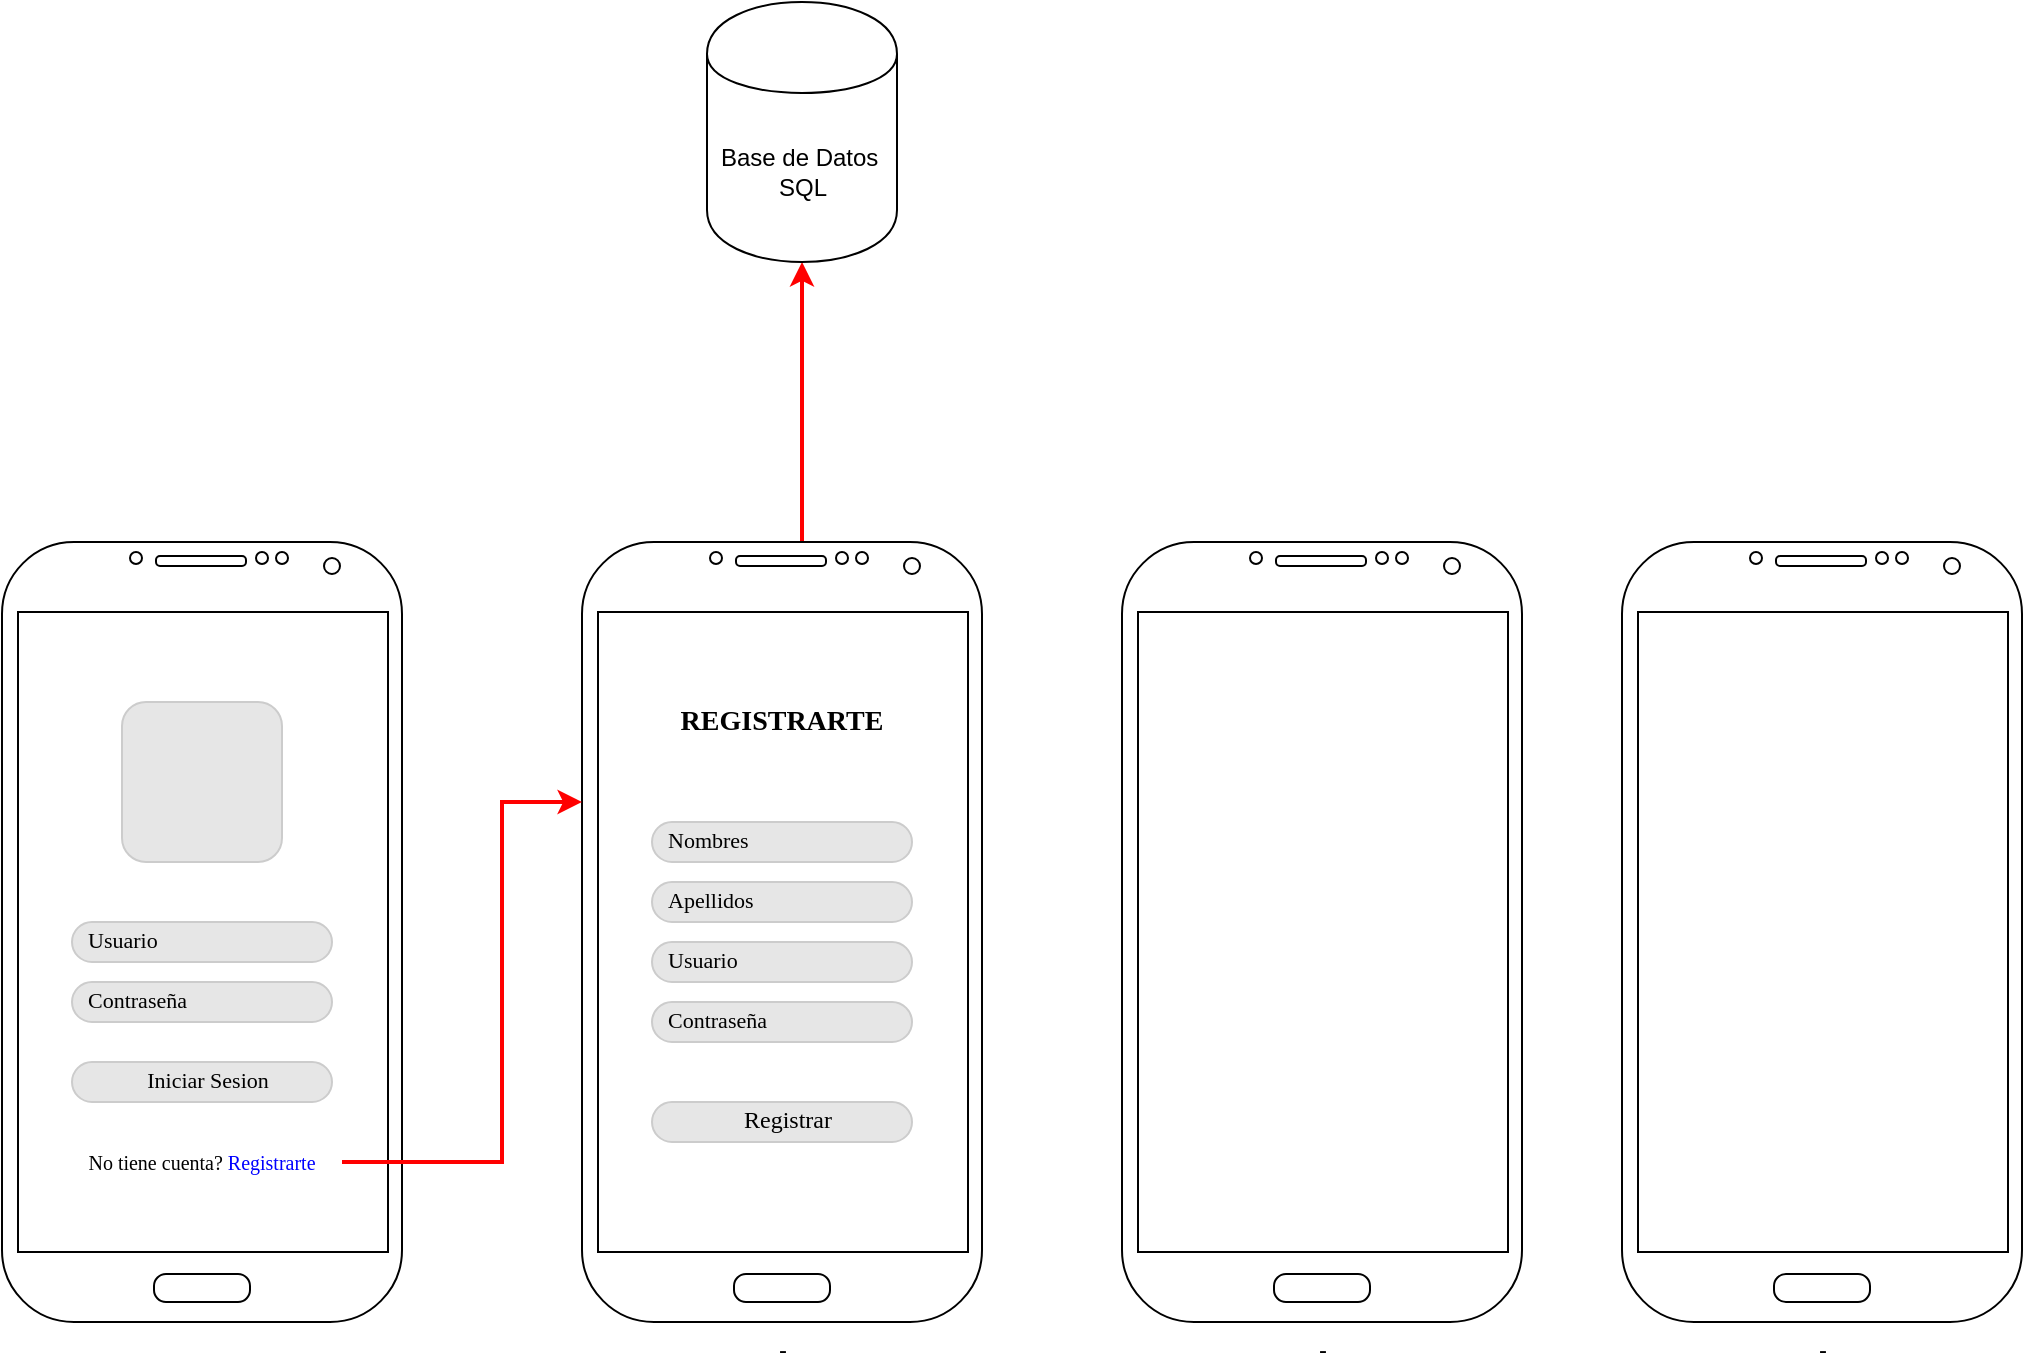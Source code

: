 <mxfile version="13.2.4" type="github" pages="2"><diagram id="U9LdhwPwv6AxkNGEBMyJ" name="Diseño de Mockup App"><mxGraphModel dx="942" dy="1813" grid="1" gridSize="10" guides="1" tooltips="1" connect="1" arrows="1" fold="1" page="1" pageScale="1" pageWidth="827" pageHeight="1169" math="0" shadow="0"><root><mxCell id="0"/><mxCell id="1" parent="0"/><mxCell id="EHYa42PR-n7DqnyHEhzs-1" value="" style="verticalLabelPosition=bottom;verticalAlign=top;html=1;shadow=0;dashed=0;strokeWidth=1;shape=mxgraph.android.phone2;strokeColor=#000000;rotation=0;" parent="1" vertex="1"><mxGeometry x="60" y="40" width="200" height="390" as="geometry"/></mxCell><mxCell id="CSuJAXCzIYai4as6516r-19" style="edgeStyle=elbowEdgeStyle;rounded=0;orthogonalLoop=1;jettySize=auto;html=1;entryX=0.5;entryY=1;entryDx=0;entryDy=0;strokeColor=#FF0000;strokeWidth=2;fontFamily=Tahoma;fontSize=12;fontColor=#000000;" edge="1" parent="1" source="U4SECnRp1iRqIRTXr2Ig-1" target="CSuJAXCzIYai4as6516r-18"><mxGeometry relative="1" as="geometry"/></mxCell><mxCell id="U4SECnRp1iRqIRTXr2Ig-1" value="-" style="verticalLabelPosition=bottom;verticalAlign=top;html=1;shadow=0;dashed=0;strokeWidth=1;shape=mxgraph.android.phone2;strokeColor=#000000;rotation=0;" vertex="1" parent="1"><mxGeometry x="350" y="40" width="200" height="390" as="geometry"/></mxCell><mxCell id="CSuJAXCzIYai4as6516r-1" value="" style="whiteSpace=wrap;html=1;aspect=fixed;strokeColor=#CCCCCC;fillColor=#E6E6E6;fontSize=14;fontColor=#FFFFFF;spacing=2;labelBorderColor=none;rotation=0;rounded=1;" vertex="1" parent="1"><mxGeometry x="120" y="120" width="80" height="80" as="geometry"/></mxCell><mxCell id="CSuJAXCzIYai4as6516r-3" value="&lt;div style=&quot;font-size: 11px;&quot;&gt;&lt;span style=&quot;color: rgb(0, 0, 0); font-size: 11px;&quot;&gt;Usuario&lt;/span&gt;&lt;/div&gt;" style="rounded=1;whiteSpace=wrap;html=1;strokeColor=#CCCCCC;fillColor=#E6E6E6;fontSize=11;fontColor=#FFFFFF;strokeWidth=1;shadow=0;glass=0;comic=0;spacingTop=-2;align=left;fontStyle=0;fontFamily=Tahoma;verticalAlign=middle;spacingLeft=6;arcSize=50;" vertex="1" parent="1"><mxGeometry x="95" y="230" width="130" height="20" as="geometry"/></mxCell><mxCell id="CSuJAXCzIYai4as6516r-4" value="&lt;div style=&quot;font-size: 11px&quot;&gt;&lt;span style=&quot;color: rgb(0 , 0 , 0) ; font-size: 11px&quot;&gt;Contraseña&lt;/span&gt;&lt;/div&gt;" style="rounded=1;whiteSpace=wrap;html=1;strokeColor=#CCCCCC;fillColor=#E6E6E6;fontSize=11;fontColor=#FFFFFF;strokeWidth=1;shadow=0;glass=0;comic=0;spacingTop=-2;align=left;fontStyle=0;fontFamily=Tahoma;verticalAlign=middle;spacingLeft=6;arcSize=50;" vertex="1" parent="1"><mxGeometry x="95" y="260" width="130" height="20" as="geometry"/></mxCell><mxCell id="CSuJAXCzIYai4as6516r-8" style="edgeStyle=elbowEdgeStyle;rounded=0;orthogonalLoop=1;jettySize=auto;html=1;strokeWidth=2;fontFamily=Tahoma;fontSize=10;fontColor=#000000;strokeColor=#FF0000;" edge="1" parent="1" source="CSuJAXCzIYai4as6516r-7" target="U4SECnRp1iRqIRTXr2Ig-1"><mxGeometry relative="1" as="geometry"><Array as="points"><mxPoint x="310" y="170"/></Array></mxGeometry></mxCell><mxCell id="CSuJAXCzIYai4as6516r-7" value="No tiene cuenta? &lt;font color=&quot;#0000ff&quot;&gt;Registrarte&lt;/font&gt;" style="text;html=1;strokeColor=none;fillColor=none;align=center;verticalAlign=middle;whiteSpace=wrap;rounded=0;shadow=0;glass=0;comic=0;fontFamily=Tahoma;fontSize=10;fontColor=#000000;" vertex="1" parent="1"><mxGeometry x="90" y="340" width="140" height="20" as="geometry"/></mxCell><mxCell id="CSuJAXCzIYai4as6516r-9" value="REGISTRARTE" style="text;html=1;strokeColor=none;fillColor=none;align=center;verticalAlign=middle;whiteSpace=wrap;rounded=0;shadow=0;glass=0;comic=0;fontFamily=Tahoma;fontSize=14;fontColor=#000000;fontStyle=1" vertex="1" parent="1"><mxGeometry x="400" y="120" width="100" height="20" as="geometry"/></mxCell><mxCell id="CSuJAXCzIYai4as6516r-10" value="&lt;div style=&quot;font-size: 11px&quot;&gt;&lt;span style=&quot;color: rgb(0 , 0 , 0) ; font-size: 11px&quot;&gt;Nombres&lt;/span&gt;&lt;/div&gt;" style="rounded=1;whiteSpace=wrap;html=1;strokeColor=#CCCCCC;fillColor=#E6E6E6;fontSize=11;fontColor=#FFFFFF;strokeWidth=1;shadow=0;glass=0;comic=0;spacingTop=-2;align=left;fontStyle=0;fontFamily=Tahoma;verticalAlign=middle;spacingLeft=6;arcSize=50;" vertex="1" parent="1"><mxGeometry x="385" y="180" width="130" height="20" as="geometry"/></mxCell><mxCell id="CSuJAXCzIYai4as6516r-11" value="&lt;div style=&quot;font-size: 11px&quot;&gt;&lt;span style=&quot;color: rgb(0 , 0 , 0) ; font-size: 11px&quot;&gt;Apellidos&lt;/span&gt;&lt;/div&gt;" style="rounded=1;whiteSpace=wrap;html=1;strokeColor=#CCCCCC;fillColor=#E6E6E6;fontSize=11;fontColor=#FFFFFF;strokeWidth=1;shadow=0;glass=0;comic=0;spacingTop=-2;align=left;fontStyle=0;fontFamily=Tahoma;verticalAlign=middle;spacingLeft=6;arcSize=50;" vertex="1" parent="1"><mxGeometry x="385" y="210" width="130" height="20" as="geometry"/></mxCell><mxCell id="CSuJAXCzIYai4as6516r-12" value="&lt;div style=&quot;font-size: 11px;&quot;&gt;&lt;span style=&quot;color: rgb(0, 0, 0); font-size: 11px;&quot;&gt;Usuario&lt;/span&gt;&lt;/div&gt;" style="rounded=1;whiteSpace=wrap;html=1;strokeColor=#CCCCCC;fillColor=#E6E6E6;fontSize=11;fontColor=#FFFFFF;strokeWidth=1;shadow=0;glass=0;comic=0;spacingTop=-2;align=left;fontStyle=0;fontFamily=Tahoma;verticalAlign=middle;spacingLeft=6;arcSize=50;" vertex="1" parent="1"><mxGeometry x="385" y="240" width="130" height="20" as="geometry"/></mxCell><mxCell id="CSuJAXCzIYai4as6516r-13" value="&lt;div style=&quot;font-size: 11px&quot;&gt;&lt;span style=&quot;color: rgb(0 , 0 , 0) ; font-size: 11px&quot;&gt;Contraseña&lt;/span&gt;&lt;/div&gt;" style="rounded=1;whiteSpace=wrap;html=1;strokeColor=#CCCCCC;fillColor=#E6E6E6;fontSize=11;fontColor=#FFFFFF;strokeWidth=1;shadow=0;glass=0;comic=0;spacingTop=-2;align=left;fontStyle=0;fontFamily=Tahoma;verticalAlign=middle;spacingLeft=6;arcSize=50;" vertex="1" parent="1"><mxGeometry x="385" y="270" width="130" height="20" as="geometry"/></mxCell><mxCell id="CSuJAXCzIYai4as6516r-14" value="Registrar" style="rounded=1;whiteSpace=wrap;html=1;strokeColor=#CCCCCC;fillColor=#E6E6E6;fontSize=12;fontColor=#000000;strokeWidth=1;shadow=0;glass=0;comic=0;spacingTop=-2;align=center;fontStyle=0;fontFamily=Tahoma;verticalAlign=middle;spacingLeft=6;arcSize=50;" vertex="1" parent="1"><mxGeometry x="385" y="320" width="130" height="20" as="geometry"/></mxCell><mxCell id="CSuJAXCzIYai4as6516r-15" value="&lt;div style=&quot;text-align: justify ; font-size: 11px&quot;&gt;&lt;span style=&quot;color: rgb(0 , 0 , 0) ; font-size: 11px&quot;&gt;Iniciar Sesion&lt;/span&gt;&lt;/div&gt;" style="rounded=1;whiteSpace=wrap;html=1;strokeColor=#CCCCCC;fillColor=#E6E6E6;fontSize=11;fontColor=#FFFFFF;strokeWidth=1;shadow=0;glass=0;comic=0;spacingTop=-2;align=center;fontStyle=0;fontFamily=Tahoma;verticalAlign=middle;spacingLeft=6;arcSize=50;" vertex="1" parent="1"><mxGeometry x="95" y="300" width="130" height="20" as="geometry"/></mxCell><mxCell id="CSuJAXCzIYai4as6516r-18" value="Base de Datos&amp;nbsp;&lt;br&gt;SQL" style="shape=cylinder;whiteSpace=wrap;html=1;boundedLbl=1;backgroundOutline=1;strokeWidth=1;" vertex="1" parent="1"><mxGeometry x="412.5" y="-230" width="95" height="130" as="geometry"/></mxCell><mxCell id="CSuJAXCzIYai4as6516r-20" value="-" style="verticalLabelPosition=bottom;verticalAlign=top;html=1;shadow=0;dashed=0;strokeWidth=1;shape=mxgraph.android.phone2;strokeColor=#000000;rotation=0;" vertex="1" parent="1"><mxGeometry x="620" y="40" width="200" height="390" as="geometry"/></mxCell><mxCell id="CSuJAXCzIYai4as6516r-21" value="-" style="verticalLabelPosition=bottom;verticalAlign=top;html=1;shadow=0;dashed=0;strokeWidth=1;shape=mxgraph.android.phone2;strokeColor=#000000;rotation=0;" vertex="1" parent="1"><mxGeometry x="870" y="40" width="200" height="390" as="geometry"/></mxCell></root></mxGraphModel></diagram><diagram id="ub9P4bdiHU46_17gDbA6" name="Flowchart_login"><mxGraphModel dx="942" dy="644" grid="1" gridSize="10" guides="1" tooltips="1" connect="1" arrows="1" fold="1" page="1" pageScale="1" pageWidth="827" pageHeight="1169" math="0" shadow="0"><root><mxCell id="CrA3FG6-YWKGG44AK_d_-0"/><mxCell id="CrA3FG6-YWKGG44AK_d_-1" parent="CrA3FG6-YWKGG44AK_d_-0"/><mxCell id="CrA3FG6-YWKGG44AK_d_-2" value="INICIO" style="rounded=1;whiteSpace=wrap;html=1;fillColor=#FF3333;strokeColor=#FF0000;fontColor=#FFFFFF;fontSize=14;fontStyle=1" vertex="1" parent="CrA3FG6-YWKGG44AK_d_-1"><mxGeometry x="155" y="100" width="120" height="60" as="geometry"/></mxCell><mxCell id="CrA3FG6-YWKGG44AK_d_-3" value="" style="rounded=0;whiteSpace=wrap;html=1;fillColor=#0050ef;strokeColor=#3333FF;fontColor=#ffffff;fontSize=14;" vertex="1" parent="CrA3FG6-YWKGG44AK_d_-1"><mxGeometry x="160" y="220" width="120" height="60" as="geometry"/></mxCell><mxCell id="CrA3FG6-YWKGG44AK_d_-4" value="" style="rhombus;whiteSpace=wrap;html=1;fillColor=#FFFF00;strokeColor=#FFFF00;" vertex="1" parent="CrA3FG6-YWKGG44AK_d_-1"><mxGeometry x="170" y="310" width="80" height="80" as="geometry"/></mxCell><mxCell id="CrA3FG6-YWKGG44AK_d_-5" value="LOGIN" style="text;html=1;strokeColor=none;fillColor=none;align=center;verticalAlign=middle;whiteSpace=wrap;rounded=0;fontSize=23;fontStyle=1" vertex="1" parent="CrA3FG6-YWKGG44AK_d_-1"><mxGeometry x="170" y="30" width="90" height="30" as="geometry"/></mxCell><mxCell id="CrA3FG6-YWKGG44AK_d_-7" value="" style="endArrow=classic;html=1;fontSize=23;strokeWidth=2;" edge="1" parent="CrA3FG6-YWKGG44AK_d_-1"><mxGeometry width="50" height="50" relative="1" as="geometry"><mxPoint x="390" y="290" as="sourcePoint"/><mxPoint x="440" y="240" as="targetPoint"/></mxGeometry></mxCell></root></mxGraphModel></diagram></mxfile>